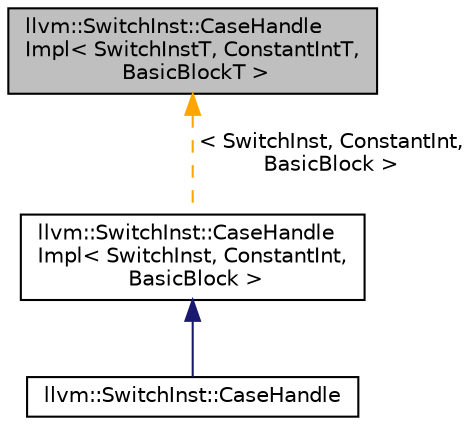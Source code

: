 digraph "llvm::SwitchInst::CaseHandleImpl&lt; SwitchInstT, ConstantIntT, BasicBlockT &gt;"
{
 // LATEX_PDF_SIZE
  bgcolor="transparent";
  edge [fontname="Helvetica",fontsize="10",labelfontname="Helvetica",labelfontsize="10"];
  node [fontname="Helvetica",fontsize="10",shape="box"];
  Node1 [label="llvm::SwitchInst::CaseHandle\lImpl\< SwitchInstT, ConstantIntT,\l BasicBlockT \>",height=0.2,width=0.4,color="black", fillcolor="grey75", style="filled", fontcolor="black",tooltip="A handle to a particular switch case."];
  Node1 -> Node2 [dir="back",color="orange",fontsize="10",style="dashed",label=" \< SwitchInst, ConstantInt,\l BasicBlock \>" ,fontname="Helvetica"];
  Node2 [label="llvm::SwitchInst::CaseHandle\lImpl\< SwitchInst, ConstantInt,\l BasicBlock \>",height=0.2,width=0.4,color="black",URL="$classllvm_1_1SwitchInst_1_1CaseHandleImpl.html",tooltip=" "];
  Node2 -> Node3 [dir="back",color="midnightblue",fontsize="10",style="solid",fontname="Helvetica"];
  Node3 [label="llvm::SwitchInst::CaseHandle",height=0.2,width=0.4,color="black",URL="$classllvm_1_1SwitchInst_1_1CaseHandle.html",tooltip=" "];
}
